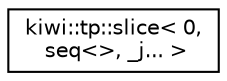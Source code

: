 digraph "Graphical Class Hierarchy"
{
 // LATEX_PDF_SIZE
  edge [fontname="Helvetica",fontsize="10",labelfontname="Helvetica",labelfontsize="10"];
  node [fontname="Helvetica",fontsize="10",shape=record];
  rankdir="LR";
  Node0 [label="kiwi::tp::slice\< 0,\l seq\<\>, _j... \>",height=0.2,width=0.4,color="black", fillcolor="white", style="filled",URL="$structkiwi_1_1tp_1_1slice_3_010_00_01seq_3_4_00_01__j_8_8_8_01_4.html",tooltip=" "];
}
